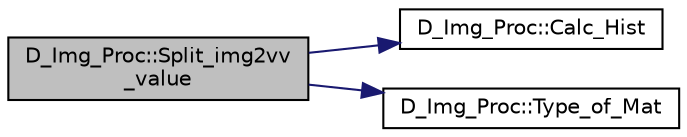 digraph "D_Img_Proc::Split_img2vv_value"
{
 // LATEX_PDF_SIZE
  edge [fontname="Helvetica",fontsize="10",labelfontname="Helvetica",labelfontsize="10"];
  node [fontname="Helvetica",fontsize="10",shape=record];
  rankdir="LR";
  Node1 [label="D_Img_Proc::Split_img2vv\l_value",height=0.2,width=0.4,color="black", fillcolor="grey75", style="filled", fontcolor="black",tooltip=" "];
  Node1 -> Node2 [color="midnightblue",fontsize="10",style="solid"];
  Node2 [label="D_Img_Proc::Calc_Hist",height=0.2,width=0.4,color="black", fillcolor="white", style="filled",URL="$class_d___img___proc.html#aa1d3fed695b3f2d5361a9871c9ae3587",tooltip=" "];
  Node1 -> Node3 [color="midnightblue",fontsize="10",style="solid"];
  Node3 [label="D_Img_Proc::Type_of_Mat",height=0.2,width=0.4,color="black", fillcolor="white", style="filled",URL="$class_d___img___proc.html#a7bca30c8476acd261b0f564fbefc80ea",tooltip=" "];
}
